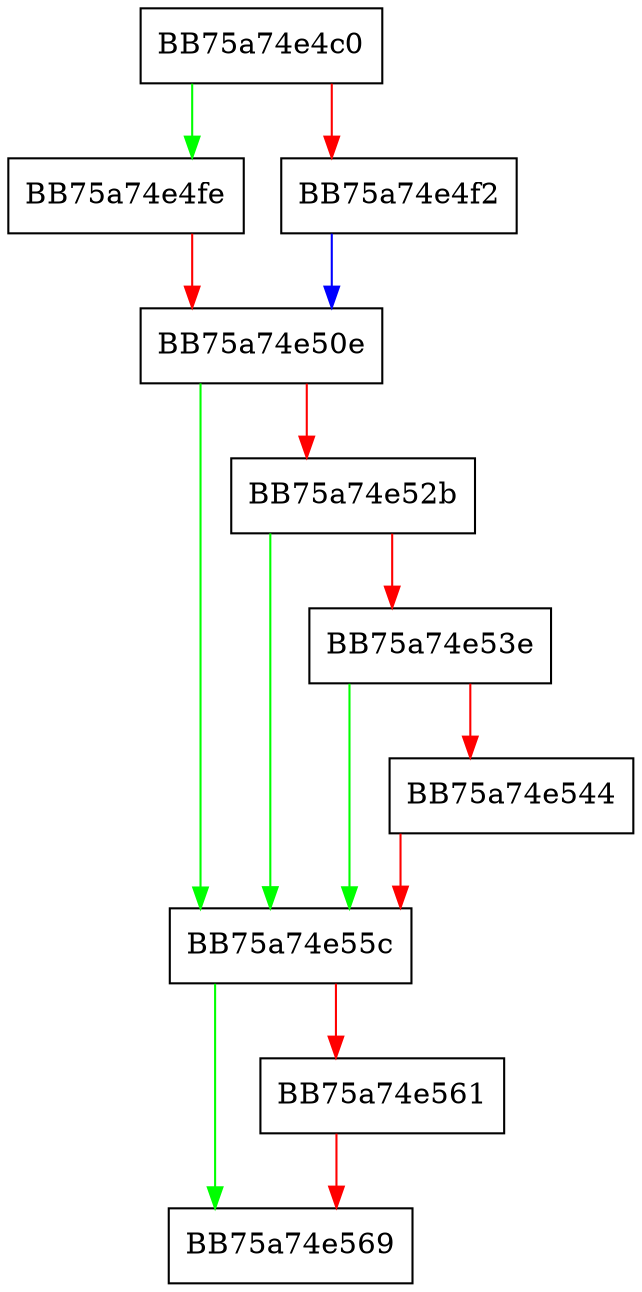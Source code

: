 digraph LoadAmsiProcessDbVar {
  node [shape="box"];
  graph [splines=ortho];
  BB75a74e4c0 -> BB75a74e4fe [color="green"];
  BB75a74e4c0 -> BB75a74e4f2 [color="red"];
  BB75a74e4f2 -> BB75a74e50e [color="blue"];
  BB75a74e4fe -> BB75a74e50e [color="red"];
  BB75a74e50e -> BB75a74e55c [color="green"];
  BB75a74e50e -> BB75a74e52b [color="red"];
  BB75a74e52b -> BB75a74e55c [color="green"];
  BB75a74e52b -> BB75a74e53e [color="red"];
  BB75a74e53e -> BB75a74e55c [color="green"];
  BB75a74e53e -> BB75a74e544 [color="red"];
  BB75a74e544 -> BB75a74e55c [color="red"];
  BB75a74e55c -> BB75a74e569 [color="green"];
  BB75a74e55c -> BB75a74e561 [color="red"];
  BB75a74e561 -> BB75a74e569 [color="red"];
}